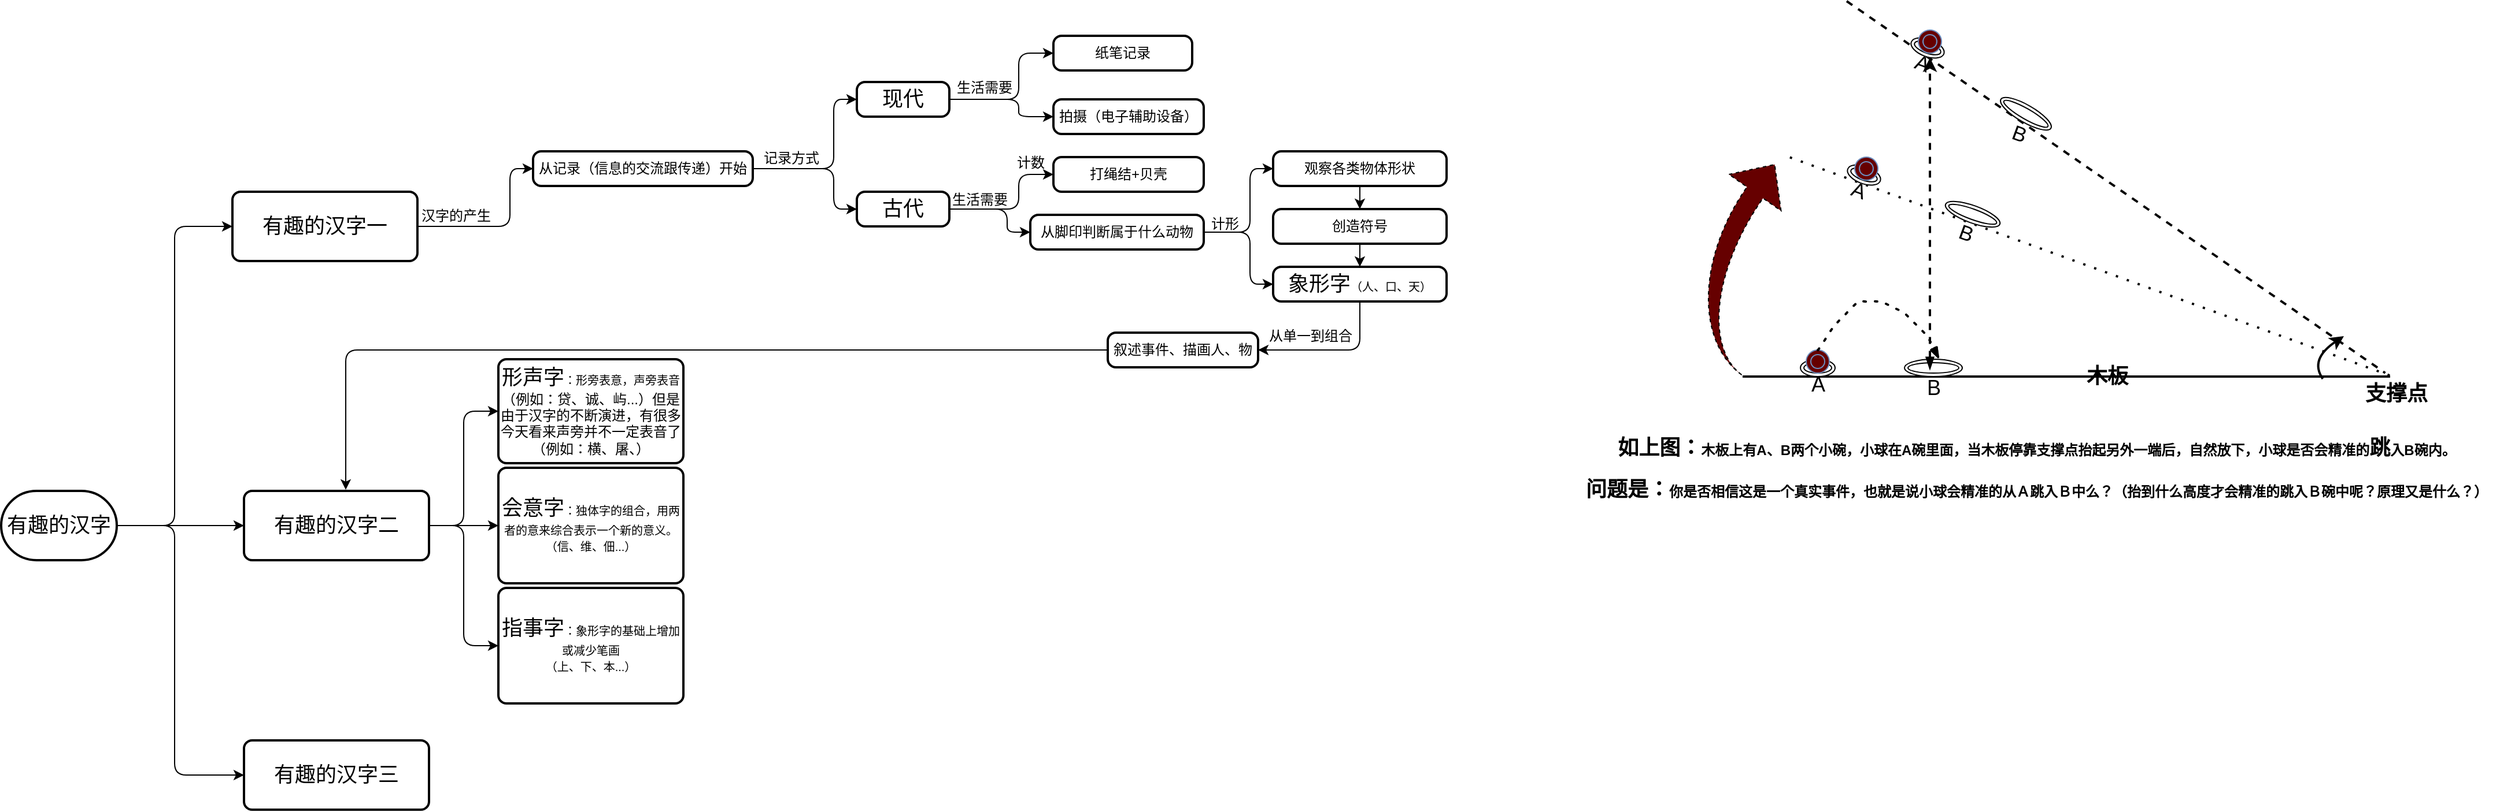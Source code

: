 <mxfile version="12.9.3" type="github">
  <diagram id="UdFtWPBl2Bc196_fcSpV" name="Page-1">
    <mxGraphModel dx="2249" dy="1892" grid="1" gridSize="10" guides="1" tooltips="1" connect="1" arrows="1" fold="1" page="1" pageScale="1" pageWidth="827" pageHeight="1169" math="0" shadow="0">
      <root>
        <mxCell id="0" />
        <mxCell id="1" parent="0" />
        <mxCell id="evfxLTh9Jp9Zyxjdrr7t-2" value="&lt;font style=&quot;font-size: 18px&quot;&gt;有趣的汉字&lt;/font&gt;" style="strokeWidth=2;html=1;shape=mxgraph.flowchart.terminator;whiteSpace=wrap;" parent="1" vertex="1">
          <mxGeometry x="-670" y="-686" width="100" height="60" as="geometry" />
        </mxCell>
        <mxCell id="evfxLTh9Jp9Zyxjdrr7t-5" value="&lt;span style=&quot;white-space: normal&quot;&gt;&lt;font style=&quot;font-size: 18px&quot;&gt;有趣的汉字二&lt;/font&gt;&lt;/span&gt;" style="rounded=1;whiteSpace=wrap;html=1;absoluteArcSize=1;arcSize=14;strokeWidth=2;" parent="1" vertex="1">
          <mxGeometry x="-460" y="-686" width="160" height="60" as="geometry" />
        </mxCell>
        <mxCell id="evfxLTh9Jp9Zyxjdrr7t-6" value="&lt;font style=&quot;font-size: 18px&quot;&gt;有趣的汉字一&lt;/font&gt;" style="rounded=1;whiteSpace=wrap;html=1;absoluteArcSize=1;arcSize=14;strokeWidth=2;" parent="1" vertex="1">
          <mxGeometry x="-470" y="-945" width="160" height="60" as="geometry" />
        </mxCell>
        <mxCell id="evfxLTh9Jp9Zyxjdrr7t-9" value="&lt;font style=&quot;font-size: 18px&quot;&gt;有趣的汉字三&lt;/font&gt;" style="rounded=1;whiteSpace=wrap;html=1;absoluteArcSize=1;arcSize=14;strokeWidth=2;" parent="1" vertex="1">
          <mxGeometry x="-460" y="-470" width="160" height="60" as="geometry" />
        </mxCell>
        <mxCell id="evfxLTh9Jp9Zyxjdrr7t-10" value="&lt;font style=&quot;font-size: 18px&quot;&gt;现代&lt;/font&gt;" style="rounded=1;whiteSpace=wrap;html=1;absoluteArcSize=1;arcSize=14;strokeWidth=2;" parent="1" vertex="1">
          <mxGeometry x="70" y="-1040" width="80" height="30" as="geometry" />
        </mxCell>
        <mxCell id="evfxLTh9Jp9Zyxjdrr7t-11" value="&lt;font style=&quot;font-size: 18px&quot;&gt;古代&lt;/font&gt;" style="rounded=1;whiteSpace=wrap;html=1;absoluteArcSize=1;arcSize=14;strokeWidth=2;" parent="1" vertex="1">
          <mxGeometry x="70" y="-945" width="80" height="30" as="geometry" />
        </mxCell>
        <mxCell id="evfxLTh9Jp9Zyxjdrr7t-12" value="从记录（信息的交流跟传递）开始" style="rounded=1;whiteSpace=wrap;html=1;absoluteArcSize=1;arcSize=14;strokeWidth=2;" parent="1" vertex="1">
          <mxGeometry x="-210" y="-980" width="190" height="30" as="geometry" />
        </mxCell>
        <mxCell id="evfxLTh9Jp9Zyxjdrr7t-13" value="" style="edgeStyle=elbowEdgeStyle;elbow=horizontal;endArrow=classic;html=1;entryX=0;entryY=0.5;entryDx=0;entryDy=0;exitX=1;exitY=0.5;exitDx=0;exitDy=0;" parent="1" source="evfxLTh9Jp9Zyxjdrr7t-11" target="evfxLTh9Jp9Zyxjdrr7t-16" edge="1">
          <mxGeometry width="50" height="50" relative="1" as="geometry">
            <mxPoint x="105" y="-830" as="sourcePoint" />
            <mxPoint x="155" y="-880" as="targetPoint" />
            <Array as="points">
              <mxPoint x="210" y="-940" />
              <mxPoint x="200" y="-950" />
            </Array>
          </mxGeometry>
        </mxCell>
        <mxCell id="evfxLTh9Jp9Zyxjdrr7t-15" value="拍摄（电子辅助设备）" style="rounded=1;whiteSpace=wrap;html=1;absoluteArcSize=1;arcSize=14;strokeWidth=2;" parent="1" vertex="1">
          <mxGeometry x="240" y="-1025" width="130" height="30" as="geometry" />
        </mxCell>
        <mxCell id="evfxLTh9Jp9Zyxjdrr7t-16" value="打绳结+贝壳" style="rounded=1;whiteSpace=wrap;html=1;absoluteArcSize=1;arcSize=14;strokeWidth=2;" parent="1" vertex="1">
          <mxGeometry x="240" y="-975" width="130" height="30" as="geometry" />
        </mxCell>
        <mxCell id="evfxLTh9Jp9Zyxjdrr7t-18" value="从脚印判断属于什么动物" style="rounded=1;whiteSpace=wrap;html=1;absoluteArcSize=1;arcSize=14;strokeWidth=2;" parent="1" vertex="1">
          <mxGeometry x="220" y="-925" width="150" height="30" as="geometry" />
        </mxCell>
        <mxCell id="PoLhZCgT39Hz8Oy34b9h-2" style="edgeStyle=orthogonalEdgeStyle;rounded=0;orthogonalLoop=1;jettySize=auto;html=1;exitX=0.5;exitY=1;exitDx=0;exitDy=0;" parent="1" source="evfxLTh9Jp9Zyxjdrr7t-20" target="evfxLTh9Jp9Zyxjdrr7t-22" edge="1">
          <mxGeometry relative="1" as="geometry" />
        </mxCell>
        <mxCell id="evfxLTh9Jp9Zyxjdrr7t-20" value="观察各类物体形状" style="rounded=1;whiteSpace=wrap;html=1;absoluteArcSize=1;arcSize=14;strokeWidth=2;" parent="1" vertex="1">
          <mxGeometry x="430" y="-980" width="150" height="30" as="geometry" />
        </mxCell>
        <mxCell id="evfxLTh9Jp9Zyxjdrr7t-17" value="纸笔记录" style="rounded=1;whiteSpace=wrap;html=1;absoluteArcSize=1;arcSize=14;strokeWidth=2;" parent="1" vertex="1">
          <mxGeometry x="240" y="-1080" width="120" height="30" as="geometry" />
        </mxCell>
        <mxCell id="PoLhZCgT39Hz8Oy34b9h-13" style="edgeStyle=orthogonalEdgeStyle;rounded=0;orthogonalLoop=1;jettySize=auto;html=1;exitX=0.5;exitY=1;exitDx=0;exitDy=0;entryX=0.5;entryY=0;entryDx=0;entryDy=0;" parent="1" source="evfxLTh9Jp9Zyxjdrr7t-22" target="PoLhZCgT39Hz8Oy34b9h-10" edge="1">
          <mxGeometry relative="1" as="geometry" />
        </mxCell>
        <mxCell id="evfxLTh9Jp9Zyxjdrr7t-22" value="创造符号" style="rounded=1;whiteSpace=wrap;html=1;absoluteArcSize=1;arcSize=14;strokeWidth=2;" parent="1" vertex="1">
          <mxGeometry x="430" y="-930" width="150" height="30" as="geometry" />
        </mxCell>
        <mxCell id="PoLhZCgT39Hz8Oy34b9h-10" value="&lt;font style=&quot;font-size: 18px&quot;&gt;象形字&lt;/font&gt;&lt;font style=&quot;font-size: 10px&quot;&gt;（人、口、天）&lt;/font&gt;" style="rounded=1;whiteSpace=wrap;html=1;absoluteArcSize=1;arcSize=14;strokeWidth=2;" parent="1" vertex="1">
          <mxGeometry x="430" y="-880" width="150" height="30" as="geometry" />
        </mxCell>
        <mxCell id="PoLhZCgT39Hz8Oy34b9h-23" value="" style="edgeStyle=elbowEdgeStyle;elbow=horizontal;endArrow=classic;html=1;entryX=0;entryY=0.5;entryDx=0;entryDy=0;exitX=1;exitY=0.5;exitDx=0;exitDy=0;" parent="1" source="evfxLTh9Jp9Zyxjdrr7t-11" target="evfxLTh9Jp9Zyxjdrr7t-18" edge="1">
          <mxGeometry width="50" height="50" relative="1" as="geometry">
            <mxPoint x="200" y="-920" as="sourcePoint" />
            <mxPoint x="220" y="-950" as="targetPoint" />
            <Array as="points">
              <mxPoint x="200" y="-920" />
            </Array>
          </mxGeometry>
        </mxCell>
        <mxCell id="PoLhZCgT39Hz8Oy34b9h-24" value="" style="edgeStyle=elbowEdgeStyle;elbow=horizontal;endArrow=classic;html=1;entryX=0;entryY=0.5;entryDx=0;entryDy=0;exitX=1;exitY=0.5;exitDx=0;exitDy=0;" parent="1" source="evfxLTh9Jp9Zyxjdrr7t-18" target="evfxLTh9Jp9Zyxjdrr7t-20" edge="1">
          <mxGeometry width="50" height="50" relative="1" as="geometry">
            <mxPoint x="210" y="-910" as="sourcePoint" />
            <mxPoint x="230" y="-940" as="targetPoint" />
            <Array as="points">
              <mxPoint x="410" y="-940" />
              <mxPoint x="390" y="-980" />
            </Array>
          </mxGeometry>
        </mxCell>
        <mxCell id="PoLhZCgT39Hz8Oy34b9h-26" value="" style="edgeStyle=elbowEdgeStyle;elbow=horizontal;endArrow=classic;html=1;entryX=0;entryY=0.5;entryDx=0;entryDy=0;exitX=1;exitY=0.5;exitDx=0;exitDy=0;" parent="1" source="evfxLTh9Jp9Zyxjdrr7t-18" target="PoLhZCgT39Hz8Oy34b9h-10" edge="1">
          <mxGeometry width="50" height="50" relative="1" as="geometry">
            <mxPoint x="380" y="-950" as="sourcePoint" />
            <mxPoint x="440" y="-985" as="targetPoint" />
            <Array as="points">
              <mxPoint x="410" y="-890" />
              <mxPoint x="390" y="-890" />
            </Array>
          </mxGeometry>
        </mxCell>
        <mxCell id="PoLhZCgT39Hz8Oy34b9h-27" value="" style="edgeStyle=elbowEdgeStyle;elbow=horizontal;endArrow=classic;html=1;entryX=0;entryY=0.5;entryDx=0;entryDy=0;exitX=1;exitY=0.5;exitDx=0;exitDy=0;" parent="1" source="evfxLTh9Jp9Zyxjdrr7t-12" target="evfxLTh9Jp9Zyxjdrr7t-10" edge="1">
          <mxGeometry width="50" height="50" relative="1" as="geometry">
            <mxPoint x="390" y="-940" as="sourcePoint" />
            <mxPoint x="450" y="-975" as="targetPoint" />
            <Array as="points">
              <mxPoint x="50" y="-990" />
            </Array>
          </mxGeometry>
        </mxCell>
        <mxCell id="PoLhZCgT39Hz8Oy34b9h-31" value="记录方式" style="text;html=1;align=center;verticalAlign=middle;resizable=0;points=[];labelBackgroundColor=#ffffff;" parent="PoLhZCgT39Hz8Oy34b9h-27" vertex="1" connectable="0">
          <mxGeometry x="-0.747" y="-1" relative="1" as="geometry">
            <mxPoint x="14" y="-10" as="offset" />
          </mxGeometry>
        </mxCell>
        <mxCell id="PoLhZCgT39Hz8Oy34b9h-28" value="" style="edgeStyle=elbowEdgeStyle;elbow=horizontal;endArrow=classic;html=1;entryX=0;entryY=0.5;entryDx=0;entryDy=0;" parent="1" target="evfxLTh9Jp9Zyxjdrr7t-11" edge="1">
          <mxGeometry width="50" height="50" relative="1" as="geometry">
            <mxPoint x="30" y="-965" as="sourcePoint" />
            <mxPoint x="80" y="-1015" as="targetPoint" />
            <Array as="points">
              <mxPoint x="50" y="-980" />
            </Array>
          </mxGeometry>
        </mxCell>
        <mxCell id="PoLhZCgT39Hz8Oy34b9h-29" value="" style="edgeStyle=elbowEdgeStyle;elbow=horizontal;endArrow=classic;html=1;entryX=0;entryY=0.5;entryDx=0;entryDy=0;exitX=1;exitY=0.5;exitDx=0;exitDy=0;" parent="1" source="evfxLTh9Jp9Zyxjdrr7t-10" target="evfxLTh9Jp9Zyxjdrr7t-17" edge="1">
          <mxGeometry width="50" height="50" relative="1" as="geometry">
            <mxPoint x="50" y="-945" as="sourcePoint" />
            <mxPoint x="90" y="-1005" as="targetPoint" />
            <Array as="points">
              <mxPoint x="210" y="-1040" />
            </Array>
          </mxGeometry>
        </mxCell>
        <mxCell id="PoLhZCgT39Hz8Oy34b9h-30" value="" style="edgeStyle=elbowEdgeStyle;elbow=horizontal;endArrow=classic;html=1;entryX=0;entryY=0.5;entryDx=0;entryDy=0;exitX=1;exitY=0.5;exitDx=0;exitDy=0;" parent="1" source="evfxLTh9Jp9Zyxjdrr7t-10" target="evfxLTh9Jp9Zyxjdrr7t-15" edge="1">
          <mxGeometry width="50" height="50" relative="1" as="geometry">
            <mxPoint x="200" y="-1015" as="sourcePoint" />
            <mxPoint x="250" y="-1055" as="targetPoint" />
            <Array as="points">
              <mxPoint x="210" y="-1020" />
            </Array>
          </mxGeometry>
        </mxCell>
        <mxCell id="PoLhZCgT39Hz8Oy34b9h-32" value="" style="edgeStyle=elbowEdgeStyle;elbow=horizontal;endArrow=classic;html=1;entryX=0;entryY=0.5;entryDx=0;entryDy=0;exitX=1;exitY=0.5;exitDx=0;exitDy=0;" parent="1" source="evfxLTh9Jp9Zyxjdrr7t-6" target="evfxLTh9Jp9Zyxjdrr7t-12" edge="1">
          <mxGeometry width="50" height="50" relative="1" as="geometry">
            <mxPoint x="-10" y="-955" as="sourcePoint" />
            <mxPoint x="80" y="-1015" as="targetPoint" />
            <Array as="points">
              <mxPoint x="-230" y="-940" />
              <mxPoint x="-240" y="-940" />
            </Array>
          </mxGeometry>
        </mxCell>
        <mxCell id="PoLhZCgT39Hz8Oy34b9h-33" value="汉字的产生" style="text;html=1;align=center;verticalAlign=middle;resizable=0;points=[];labelBackgroundColor=#ffffff;" parent="PoLhZCgT39Hz8Oy34b9h-32" vertex="1" connectable="0">
          <mxGeometry x="-0.747" y="-1" relative="1" as="geometry">
            <mxPoint x="14" y="-10" as="offset" />
          </mxGeometry>
        </mxCell>
        <mxCell id="PoLhZCgT39Hz8Oy34b9h-34" value="叙述事件、描画人、物" style="rounded=1;whiteSpace=wrap;html=1;absoluteArcSize=1;arcSize=14;strokeWidth=2;" parent="1" vertex="1">
          <mxGeometry x="287" y="-823" width="130" height="30" as="geometry" />
        </mxCell>
        <mxCell id="PoLhZCgT39Hz8Oy34b9h-35" value="生活需要" style="text;html=1;align=center;verticalAlign=middle;resizable=0;points=[];autosize=1;" parent="1" vertex="1">
          <mxGeometry x="150" y="-1045" width="60" height="20" as="geometry" />
        </mxCell>
        <mxCell id="PoLhZCgT39Hz8Oy34b9h-37" value="生活需要" style="text;html=1;align=center;verticalAlign=middle;resizable=0;points=[];autosize=1;" parent="1" vertex="1">
          <mxGeometry x="146" y="-948" width="60" height="20" as="geometry" />
        </mxCell>
        <mxCell id="PoLhZCgT39Hz8Oy34b9h-38" value="计数" style="text;html=1;align=center;verticalAlign=middle;resizable=0;points=[];autosize=1;" parent="1" vertex="1">
          <mxGeometry x="200" y="-980" width="40" height="20" as="geometry" />
        </mxCell>
        <mxCell id="PoLhZCgT39Hz8Oy34b9h-39" value="计形" style="text;html=1;align=center;verticalAlign=middle;resizable=0;points=[];autosize=1;" parent="1" vertex="1">
          <mxGeometry x="368" y="-927" width="40" height="20" as="geometry" />
        </mxCell>
        <mxCell id="PoLhZCgT39Hz8Oy34b9h-42" value="" style="edgeStyle=elbowEdgeStyle;elbow=horizontal;endArrow=classic;html=1;entryX=1;entryY=0.5;entryDx=0;entryDy=0;exitX=0.5;exitY=1;exitDx=0;exitDy=0;" parent="1" source="PoLhZCgT39Hz8Oy34b9h-10" target="PoLhZCgT39Hz8Oy34b9h-34" edge="1">
          <mxGeometry width="50" height="50" relative="1" as="geometry">
            <mxPoint x="-290" y="-895" as="sourcePoint" />
            <mxPoint x="-190" y="-945" as="targetPoint" />
            <Array as="points">
              <mxPoint x="505" y="-830" />
              <mxPoint x="270" y="-835" />
              <mxPoint x="-220" y="-920" />
            </Array>
          </mxGeometry>
        </mxCell>
        <mxCell id="PoLhZCgT39Hz8Oy34b9h-44" value="从单一到组合" style="text;html=1;align=center;verticalAlign=middle;resizable=0;points=[];autosize=1;" parent="1" vertex="1">
          <mxGeometry x="417" y="-830" width="90" height="20" as="geometry" />
        </mxCell>
        <mxCell id="PoLhZCgT39Hz8Oy34b9h-46" value="&lt;font style=&quot;font-size: 18px&quot;&gt;会意字&lt;/font&gt;&lt;font style=&quot;font-size: 10px&quot;&gt;：&lt;/font&gt;&lt;font style=&quot;font-size: 10px&quot;&gt;独体字的组合，用两者的意来综合表示一个新的意义。&lt;/font&gt;&lt;font style=&quot;font-size: 10px&quot;&gt;（信、维、佃...）&lt;br&gt;&lt;/font&gt;" style="rounded=1;whiteSpace=wrap;html=1;absoluteArcSize=1;arcSize=14;strokeWidth=2;" parent="1" vertex="1">
          <mxGeometry x="-240" y="-706" width="160" height="100" as="geometry" />
        </mxCell>
        <mxCell id="PoLhZCgT39Hz8Oy34b9h-47" value="&lt;font style=&quot;font-size: 18px&quot;&gt;形声字&lt;/font&gt;&lt;font style=&quot;font-size: 10px&quot;&gt;：&lt;/font&gt;&lt;font style=&quot;font-size: 10px&quot;&gt;形旁表意，声旁表音&lt;/font&gt;（例如：贷、诚、屿...）但是由于汉字的不断演进，有很多今天看来声旁并不一定表音了（例如：横、屠、）" style="rounded=1;whiteSpace=wrap;html=1;absoluteArcSize=1;arcSize=14;strokeWidth=2;" parent="1" vertex="1">
          <mxGeometry x="-240" y="-800" width="160" height="90" as="geometry" />
        </mxCell>
        <mxCell id="PoLhZCgT39Hz8Oy34b9h-48" value="&lt;font style=&quot;font-size: 18px&quot;&gt;指事字&lt;/font&gt;&lt;font&gt;&lt;font style=&quot;font-size: 10px&quot;&gt;：&lt;/font&gt;&lt;span style=&quot;font-size: 10px&quot;&gt;象形字的基础上增加或减少笔画&lt;/span&gt;&lt;br&gt;&lt;/font&gt;&lt;font style=&quot;font-size: 10px&quot;&gt;（上、下、本...）&lt;/font&gt;" style="rounded=1;whiteSpace=wrap;html=1;absoluteArcSize=1;arcSize=14;strokeWidth=2;" parent="1" vertex="1">
          <mxGeometry x="-240" y="-602" width="160" height="100" as="geometry" />
        </mxCell>
        <mxCell id="PoLhZCgT39Hz8Oy34b9h-50" value="" style="edgeStyle=elbowEdgeStyle;elbow=horizontal;endArrow=classic;html=1;entryX=0.55;entryY=-0.017;entryDx=0;entryDy=0;exitX=0;exitY=0.5;exitDx=0;exitDy=0;entryPerimeter=0;" parent="1" source="PoLhZCgT39Hz8Oy34b9h-34" target="evfxLTh9Jp9Zyxjdrr7t-5" edge="1">
          <mxGeometry width="50" height="50" relative="1" as="geometry">
            <mxPoint x="-10" y="-955" as="sourcePoint" />
            <mxPoint x="80" y="-1015" as="targetPoint" />
            <Array as="points">
              <mxPoint x="-372" y="-808" />
              <mxPoint x="220" y="-820" />
              <mxPoint x="-372" y="-830" />
            </Array>
          </mxGeometry>
        </mxCell>
        <mxCell id="PoLhZCgT39Hz8Oy34b9h-57" value="" style="edgeStyle=elbowEdgeStyle;elbow=horizontal;endArrow=classic;html=1;entryX=0;entryY=0.5;entryDx=0;entryDy=0;exitX=1;exitY=0.5;exitDx=0;exitDy=0;" parent="1" source="evfxLTh9Jp9Zyxjdrr7t-5" target="PoLhZCgT39Hz8Oy34b9h-47" edge="1">
          <mxGeometry width="50" height="50" relative="1" as="geometry">
            <mxPoint x="110" y="-808" as="sourcePoint" />
            <mxPoint x="-350" y="-645" as="targetPoint" />
            <Array as="points" />
          </mxGeometry>
        </mxCell>
        <mxCell id="PoLhZCgT39Hz8Oy34b9h-58" value="" style="edgeStyle=elbowEdgeStyle;elbow=horizontal;endArrow=classic;html=1;entryX=0;entryY=0.5;entryDx=0;entryDy=0;exitX=1;exitY=0.5;exitDx=0;exitDy=0;" parent="1" source="evfxLTh9Jp9Zyxjdrr7t-5" target="PoLhZCgT39Hz8Oy34b9h-48" edge="1">
          <mxGeometry width="50" height="50" relative="1" as="geometry">
            <mxPoint x="-290" y="-635" as="sourcePoint" />
            <mxPoint x="-196" y="-665" as="targetPoint" />
            <Array as="points" />
          </mxGeometry>
        </mxCell>
        <mxCell id="PoLhZCgT39Hz8Oy34b9h-59" value="" style="edgeStyle=elbowEdgeStyle;elbow=horizontal;endArrow=classic;html=1;exitX=1;exitY=0.5;exitDx=0;exitDy=0;entryX=0;entryY=0.5;entryDx=0;entryDy=0;" parent="1" source="evfxLTh9Jp9Zyxjdrr7t-5" target="PoLhZCgT39Hz8Oy34b9h-46" edge="1">
          <mxGeometry width="50" height="50" relative="1" as="geometry">
            <mxPoint x="-280" y="-625" as="sourcePoint" />
            <mxPoint x="-240" y="-645" as="targetPoint" />
            <Array as="points" />
          </mxGeometry>
        </mxCell>
        <mxCell id="PoLhZCgT39Hz8Oy34b9h-60" value="" style="edgeStyle=elbowEdgeStyle;elbow=horizontal;endArrow=classic;html=1;entryX=0;entryY=0.5;entryDx=0;entryDy=0;exitX=1;exitY=0.5;exitDx=0;exitDy=0;exitPerimeter=0;" parent="1" source="evfxLTh9Jp9Zyxjdrr7t-2" target="evfxLTh9Jp9Zyxjdrr7t-5" edge="1">
          <mxGeometry width="50" height="50" relative="1" as="geometry">
            <mxPoint x="-270" y="-615" as="sourcePoint" />
            <mxPoint x="-176" y="-645" as="targetPoint" />
            <Array as="points" />
          </mxGeometry>
        </mxCell>
        <mxCell id="PoLhZCgT39Hz8Oy34b9h-61" value="" style="edgeStyle=elbowEdgeStyle;elbow=horizontal;endArrow=classic;html=1;entryX=0;entryY=0.5;entryDx=0;entryDy=0;exitX=1;exitY=0.5;exitDx=0;exitDy=0;exitPerimeter=0;" parent="1" source="evfxLTh9Jp9Zyxjdrr7t-2" target="evfxLTh9Jp9Zyxjdrr7t-6" edge="1">
          <mxGeometry width="50" height="50" relative="1" as="geometry">
            <mxPoint x="-260" y="-605" as="sourcePoint" />
            <mxPoint x="-166" y="-635" as="targetPoint" />
            <Array as="points" />
          </mxGeometry>
        </mxCell>
        <mxCell id="PoLhZCgT39Hz8Oy34b9h-62" value="" style="edgeStyle=elbowEdgeStyle;elbow=horizontal;endArrow=classic;html=1;entryX=0;entryY=0.5;entryDx=0;entryDy=0;exitX=1;exitY=0.5;exitDx=0;exitDy=0;exitPerimeter=0;" parent="1" source="evfxLTh9Jp9Zyxjdrr7t-2" target="evfxLTh9Jp9Zyxjdrr7t-9" edge="1">
          <mxGeometry width="50" height="50" relative="1" as="geometry">
            <mxPoint x="-560" y="-635" as="sourcePoint" />
            <mxPoint x="-460" y="-905" as="targetPoint" />
            <Array as="points">
              <mxPoint x="-520" y="-600" />
            </Array>
          </mxGeometry>
        </mxCell>
        <mxCell id="PoLhZCgT39Hz8Oy34b9h-64" value="" style="line;strokeWidth=2;html=1;" parent="1" vertex="1">
          <mxGeometry x="836" y="-790" width="560" height="10" as="geometry" />
        </mxCell>
        <mxCell id="PoLhZCgT39Hz8Oy34b9h-65" value="" style="ellipse;shape=doubleEllipse;whiteSpace=wrap;html=1;" parent="1" vertex="1">
          <mxGeometry x="886" y="-800" width="30" height="15" as="geometry" />
        </mxCell>
        <mxCell id="PoLhZCgT39Hz8Oy34b9h-66" value="" style="ellipse;shape=doubleEllipse;whiteSpace=wrap;html=1;" parent="1" vertex="1">
          <mxGeometry x="976" y="-800" width="50" height="15" as="geometry" />
        </mxCell>
        <mxCell id="PoLhZCgT39Hz8Oy34b9h-67" value="" style="ellipse;shape=doubleEllipse;whiteSpace=wrap;html=1;aspect=fixed;fillColor=#660000;strokeColor=#6c8ebf;" parent="1" vertex="1">
          <mxGeometry x="891" y="-808" width="20" height="20" as="geometry" />
        </mxCell>
        <mxCell id="PoLhZCgT39Hz8Oy34b9h-69" value="&lt;font style=&quot;font-size: 18px&quot;&gt;A&lt;/font&gt;" style="text;html=1;align=center;verticalAlign=middle;resizable=0;points=[];autosize=1;" parent="1" vertex="1">
          <mxGeometry x="886" y="-788" width="30" height="20" as="geometry" />
        </mxCell>
        <mxCell id="PoLhZCgT39Hz8Oy34b9h-70" value="&lt;font style=&quot;font-size: 18px&quot;&gt;B&lt;/font&gt;" style="text;html=1;align=center;verticalAlign=middle;resizable=0;points=[];autosize=1;" parent="1" vertex="1">
          <mxGeometry x="986" y="-785" width="30" height="20" as="geometry" />
        </mxCell>
        <mxCell id="PoLhZCgT39Hz8Oy34b9h-74" value="&lt;font style=&quot;font-size: 18px&quot;&gt;&lt;b&gt;木板&lt;/b&gt;&lt;/font&gt;" style="text;html=1;align=center;verticalAlign=middle;resizable=0;points=[];autosize=1;" parent="1" vertex="1">
          <mxGeometry x="1126" y="-795" width="50" height="20" as="geometry" />
        </mxCell>
        <mxCell id="PoLhZCgT39Hz8Oy34b9h-75" value="&lt;b&gt;&lt;font style=&quot;font-size: 18px&quot;&gt;支撑点&lt;/font&gt;&lt;/b&gt;" style="text;html=1;align=center;verticalAlign=middle;resizable=0;points=[];autosize=1;" parent="1" vertex="1">
          <mxGeometry x="1366" y="-780" width="70" height="20" as="geometry" />
        </mxCell>
        <mxCell id="PoLhZCgT39Hz8Oy34b9h-76" value="&lt;b&gt;&lt;font style=&quot;font-size: 18px&quot;&gt;如上图：&lt;/font&gt;木板上有A、B两个小碗，小球在A碗里面，当木板停靠支撑点抬起另外一端后，自然放下，小球是否会精准的&lt;font style=&quot;font-size: 18px&quot;&gt;跳&lt;/font&gt;入B碗内。&lt;br&gt;&lt;br&gt;&lt;font style=&quot;font-size: 18px&quot;&gt;问题是：&lt;/font&gt;你是否相信这是一个真实事件，也就是说小球会精准的从Ａ跳入Ｂ中么？（抬到什么高度才会精准的跳入Ｂ碗中呢？&lt;/b&gt;&lt;b&gt;原理又是什么？&lt;/b&gt;&lt;b&gt;）&lt;/b&gt;" style="text;html=1;align=center;verticalAlign=middle;resizable=0;points=[];autosize=1;" parent="1" vertex="1">
          <mxGeometry x="690" y="-730" width="800" height="50" as="geometry" />
        </mxCell>
        <mxCell id="PoLhZCgT39Hz8Oy34b9h-77" value="" style="html=1;shadow=0;dashed=1;align=center;verticalAlign=middle;shape=mxgraph.arrows2.jumpInArrow;dy=8.46;dx=29.66;arrowHead=55;fillColor=#660000;rotation=-55;" parent="1" vertex="1">
          <mxGeometry x="756" y="-940" width="165.55" height="110" as="geometry" />
        </mxCell>
        <mxCell id="PoLhZCgT39Hz8Oy34b9h-97" value="" style="group;rotation=20;" parent="1" vertex="1" connectable="0">
          <mxGeometry x="861" y="-902" width="560" height="43" as="geometry" />
        </mxCell>
        <mxCell id="PoLhZCgT39Hz8Oy34b9h-88" value="" style="line;strokeWidth=2;html=1;dashed=1;dashPattern=1 4;rotation=20;" parent="PoLhZCgT39Hz8Oy34b9h-97" vertex="1">
          <mxGeometry x="-1" y="18" width="560" height="10" as="geometry" />
        </mxCell>
        <mxCell id="PoLhZCgT39Hz8Oy34b9h-89" value="" style="ellipse;shape=doubleEllipse;whiteSpace=wrap;html=1;rotation=20;" parent="PoLhZCgT39Hz8Oy34b9h-97" vertex="1">
          <mxGeometry x="65" y="-65" width="30" height="15" as="geometry" />
        </mxCell>
        <mxCell id="PoLhZCgT39Hz8Oy34b9h-90" value="" style="ellipse;shape=doubleEllipse;whiteSpace=wrap;html=1;rotation=20;" parent="PoLhZCgT39Hz8Oy34b9h-97" vertex="1">
          <mxGeometry x="149" y="-31" width="50" height="15" as="geometry" />
        </mxCell>
        <mxCell id="PoLhZCgT39Hz8Oy34b9h-91" value="" style="ellipse;shape=doubleEllipse;whiteSpace=wrap;html=1;aspect=fixed;fillColor=#660000;strokeColor=#6c8ebf;rotation=20;" parent="PoLhZCgT39Hz8Oy34b9h-97" vertex="1">
          <mxGeometry x="72" y="-73" width="20" height="20" as="geometry" />
        </mxCell>
        <mxCell id="PoLhZCgT39Hz8Oy34b9h-92" value="&lt;font style=&quot;font-size: 18px&quot;&gt;A&lt;/font&gt;" style="text;html=1;align=center;verticalAlign=middle;resizable=0;points=[];autosize=1;rotation=20;" parent="PoLhZCgT39Hz8Oy34b9h-97" vertex="1">
          <mxGeometry x="60" y="-54" width="30" height="20" as="geometry" />
        </mxCell>
        <mxCell id="PoLhZCgT39Hz8Oy34b9h-93" value="&lt;font style=&quot;font-size: 18px&quot;&gt;B&lt;/font&gt;" style="text;html=1;align=center;verticalAlign=middle;resizable=0;points=[];autosize=1;rotation=20;" parent="PoLhZCgT39Hz8Oy34b9h-97" vertex="1">
          <mxGeometry x="153" y="-17" width="30" height="20" as="geometry" />
        </mxCell>
        <mxCell id="PoLhZCgT39Hz8Oy34b9h-100" value="" style="rounded=0;comic=1;strokeWidth=2;endArrow=blockThin;html=1;fontFamily=Comic Sans MS;fontStyle=1;exitX=0.5;exitY=0;exitDx=0;exitDy=0;dashed=1;dashPattern=1 4;" parent="1" source="PoLhZCgT39Hz8Oy34b9h-67" edge="1">
          <mxGeometry width="50" height="50" relative="1" as="geometry">
            <mxPoint x="906" y="-800" as="sourcePoint" />
            <mxPoint x="1006" y="-800" as="targetPoint" />
            <Array as="points">
              <mxPoint x="916" y="-830" />
              <mxPoint x="936" y="-850" />
              <mxPoint x="956" y="-850" />
              <mxPoint x="976" y="-840" />
              <mxPoint x="996" y="-820" />
            </Array>
          </mxGeometry>
        </mxCell>
        <mxCell id="PoLhZCgT39Hz8Oy34b9h-101" style="edgeStyle=orthogonalEdgeStyle;rounded=0;orthogonalLoop=1;jettySize=auto;html=1;exitX=0.5;exitY=0;exitDx=0;exitDy=0;dashed=1;startArrow=blockThin;startFill=1;strokeWidth=2;" parent="1" edge="1">
          <mxGeometry relative="1" as="geometry">
            <mxPoint x="998" y="-1061" as="targetPoint" />
            <mxPoint x="998" y="-791" as="sourcePoint" />
            <Array as="points">
              <mxPoint x="998" y="-991" />
              <mxPoint x="998" y="-991" />
            </Array>
          </mxGeometry>
        </mxCell>
        <mxCell id="PoLhZCgT39Hz8Oy34b9h-131" value="" style="endArrow=none;dashed=1;html=1;strokeWidth=2;entryX=0.978;entryY=0.432;entryDx=0;entryDy=0;entryPerimeter=0;" parent="1" target="PoLhZCgT39Hz8Oy34b9h-88" edge="1">
          <mxGeometry width="50" height="50" relative="1" as="geometry">
            <mxPoint x="926" y="-1110" as="sourcePoint" />
            <mxPoint x="926" y="-1090" as="targetPoint" />
          </mxGeometry>
        </mxCell>
        <mxCell id="PoLhZCgT39Hz8Oy34b9h-132" value="" style="ellipse;shape=doubleEllipse;whiteSpace=wrap;html=1;rotation=20;" parent="1" vertex="1">
          <mxGeometry x="981" y="-1077" width="30" height="15" as="geometry" />
        </mxCell>
        <mxCell id="PoLhZCgT39Hz8Oy34b9h-133" value="" style="ellipse;shape=doubleEllipse;whiteSpace=wrap;html=1;aspect=fixed;fillColor=#660000;strokeColor=#6c8ebf;rotation=20;" parent="1" vertex="1">
          <mxGeometry x="988" y="-1085" width="20" height="20" as="geometry" />
        </mxCell>
        <mxCell id="PoLhZCgT39Hz8Oy34b9h-134" value="&lt;font style=&quot;font-size: 18px&quot;&gt;A&lt;/font&gt;" style="text;html=1;align=center;verticalAlign=middle;resizable=0;points=[];autosize=1;rotation=20;" parent="1" vertex="1">
          <mxGeometry x="976" y="-1066" width="30" height="20" as="geometry" />
        </mxCell>
        <mxCell id="PoLhZCgT39Hz8Oy34b9h-135" value="" style="ellipse;shape=doubleEllipse;whiteSpace=wrap;html=1;rotation=30;" parent="1" vertex="1">
          <mxGeometry x="1056" y="-1020" width="50" height="15" as="geometry" />
        </mxCell>
        <mxCell id="PoLhZCgT39Hz8Oy34b9h-136" value="&lt;font style=&quot;font-size: 18px&quot;&gt;B&lt;/font&gt;" style="text;html=1;align=center;verticalAlign=middle;resizable=0;points=[];autosize=1;rotation=20;" parent="1" vertex="1">
          <mxGeometry x="1060" y="-1005" width="30" height="20" as="geometry" />
        </mxCell>
        <mxCell id="PoLhZCgT39Hz8Oy34b9h-138" value="" style="curved=1;endArrow=classic;html=1;strokeWidth=2;exitX=0.896;exitY=0.7;exitDx=0;exitDy=0;exitPerimeter=0;" parent="1" source="PoLhZCgT39Hz8Oy34b9h-64" edge="1">
          <mxGeometry width="50" height="50" relative="1" as="geometry">
            <mxPoint x="1416" y="-870" as="sourcePoint" />
            <mxPoint x="1356" y="-820" as="targetPoint" />
            <Array as="points">
              <mxPoint x="1326" y="-800" />
            </Array>
          </mxGeometry>
        </mxCell>
      </root>
    </mxGraphModel>
  </diagram>
</mxfile>
